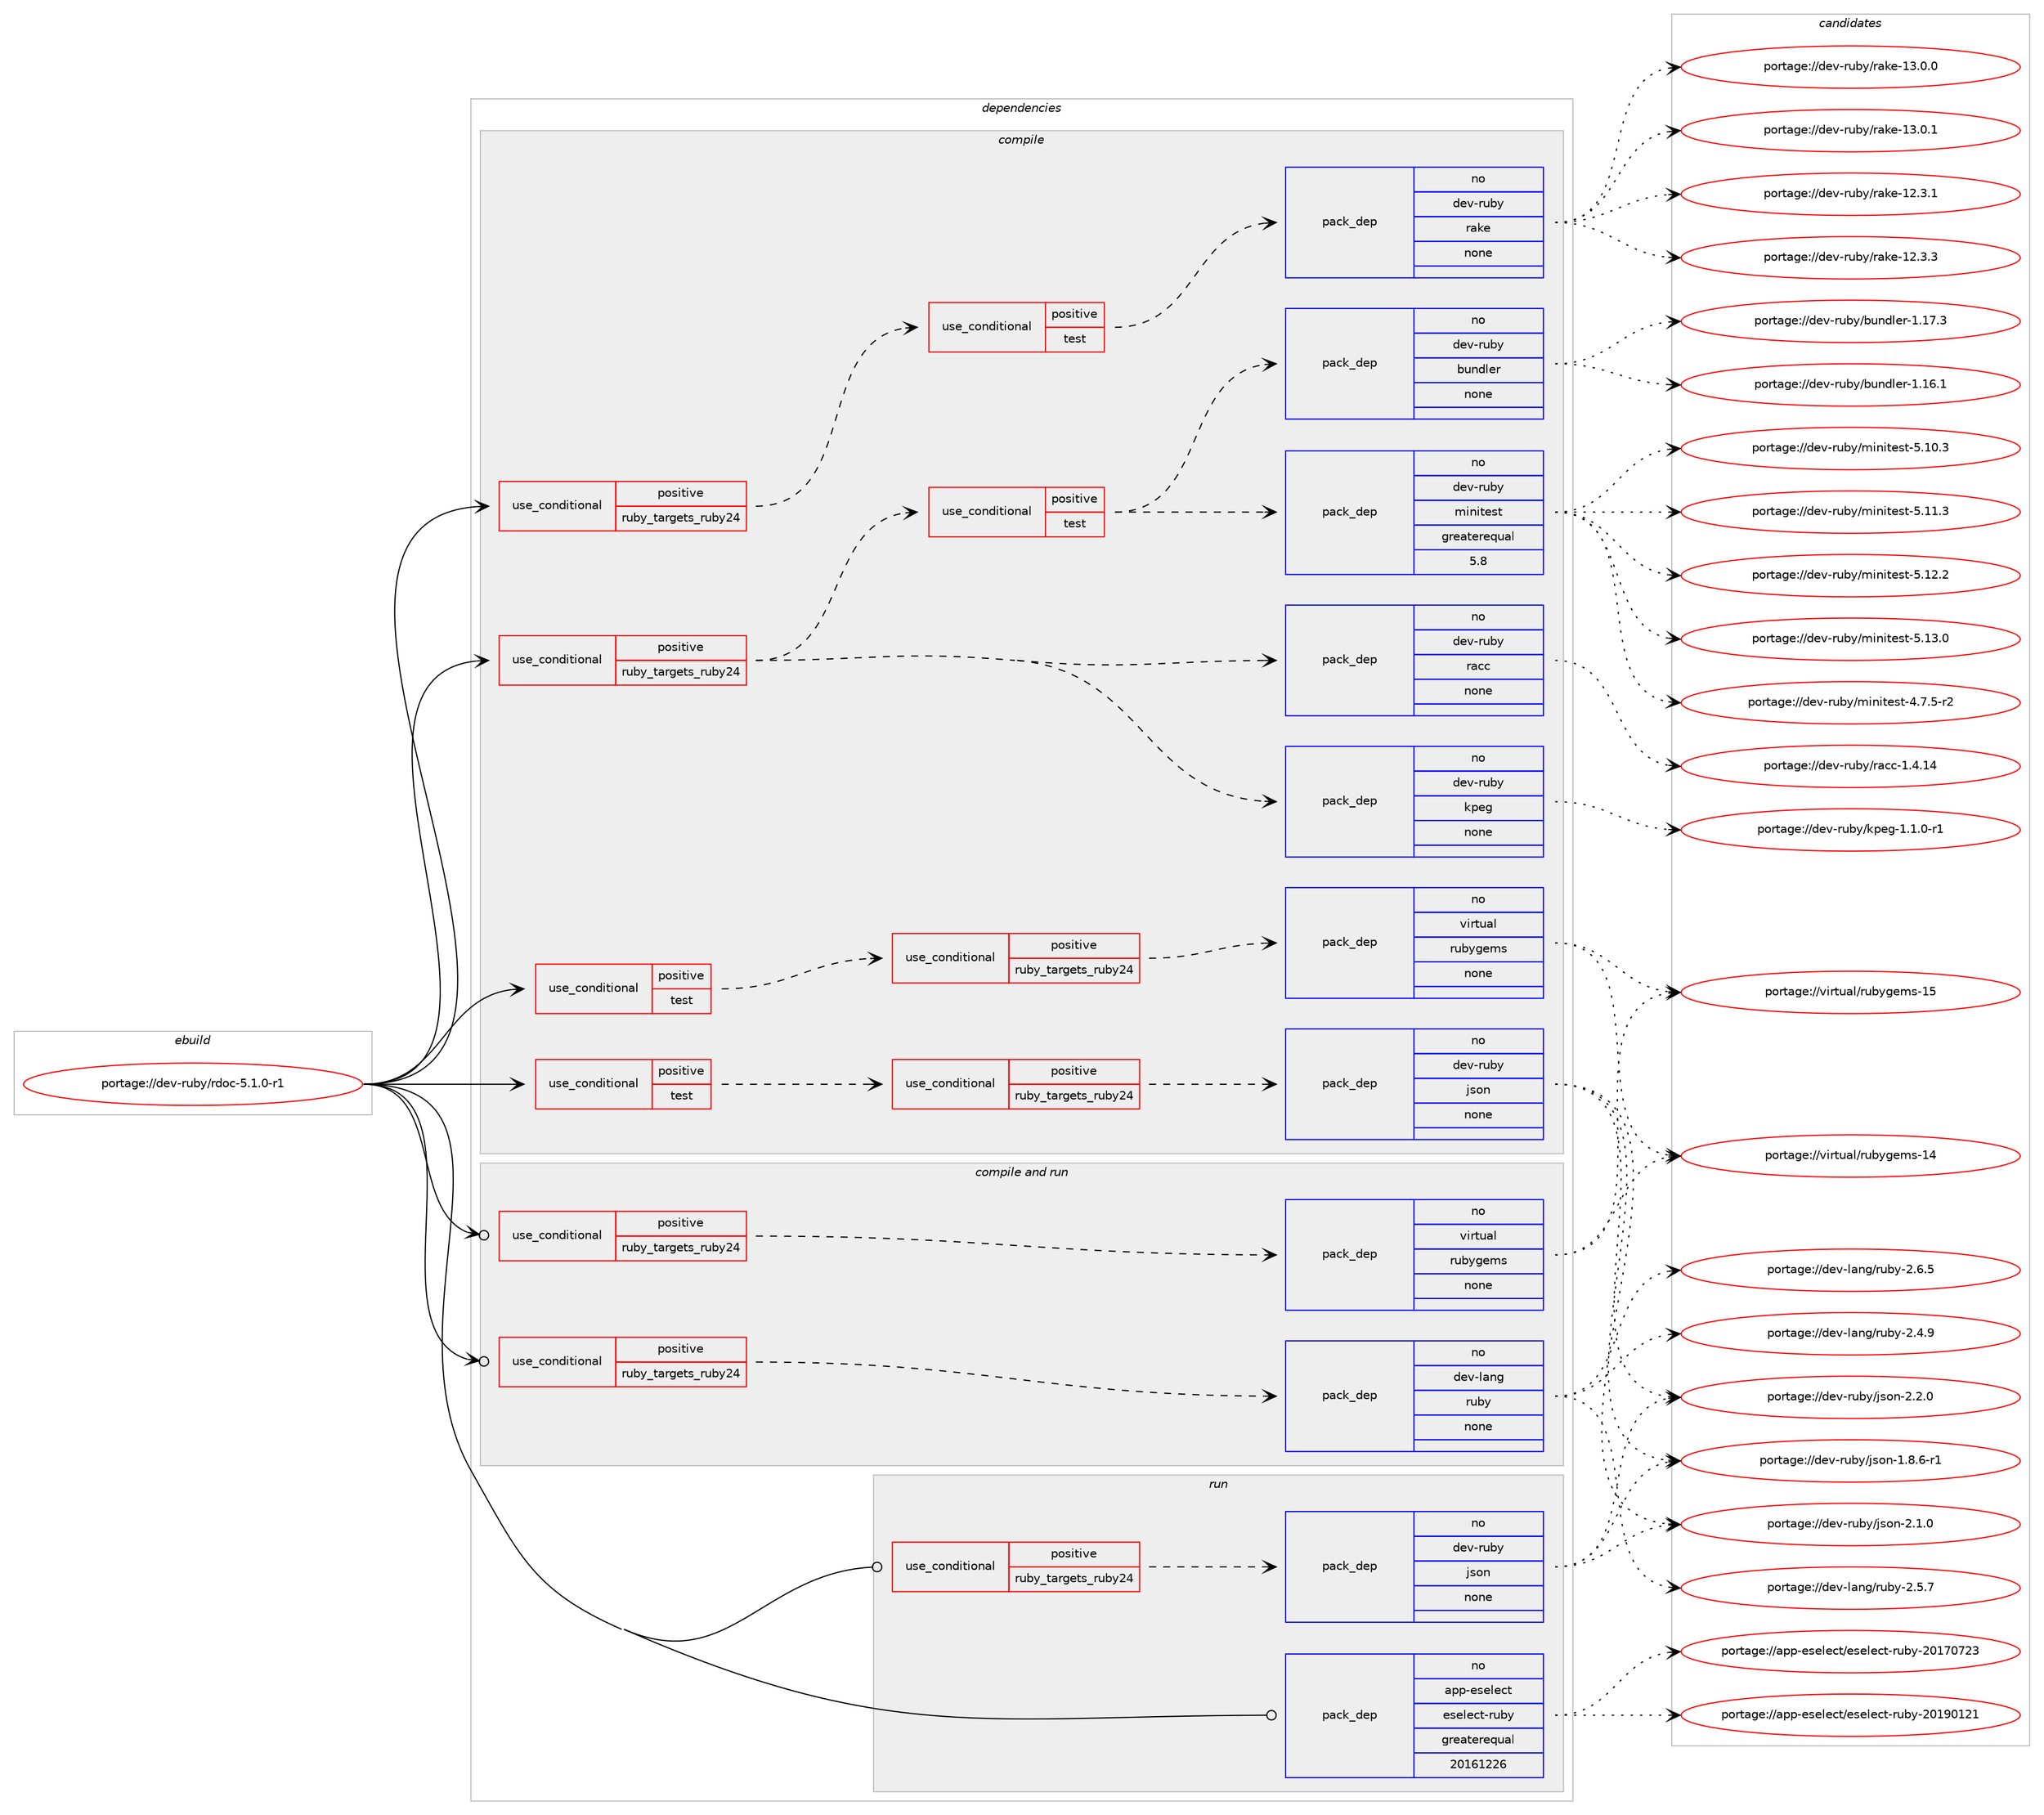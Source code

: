 digraph prolog {

# *************
# Graph options
# *************

newrank=true;
concentrate=true;
compound=true;
graph [rankdir=LR,fontname=Helvetica,fontsize=10,ranksep=1.5];#, ranksep=2.5, nodesep=0.2];
edge  [arrowhead=vee];
node  [fontname=Helvetica,fontsize=10];

# **********
# The ebuild
# **********

subgraph cluster_leftcol {
color=gray;
rank=same;
label=<<i>ebuild</i>>;
id [label="portage://dev-ruby/rdoc-5.1.0-r1", color=red, width=4, href="../dev-ruby/rdoc-5.1.0-r1.svg"];
}

# ****************
# The dependencies
# ****************

subgraph cluster_midcol {
color=gray;
label=<<i>dependencies</i>>;
subgraph cluster_compile {
fillcolor="#eeeeee";
style=filled;
label=<<i>compile</i>>;
subgraph cond61039 {
dependency238345 [label=<<TABLE BORDER="0" CELLBORDER="1" CELLSPACING="0" CELLPADDING="4"><TR><TD ROWSPAN="3" CELLPADDING="10">use_conditional</TD></TR><TR><TD>positive</TD></TR><TR><TD>ruby_targets_ruby24</TD></TR></TABLE>>, shape=none, color=red];
subgraph cond61040 {
dependency238346 [label=<<TABLE BORDER="0" CELLBORDER="1" CELLSPACING="0" CELLPADDING="4"><TR><TD ROWSPAN="3" CELLPADDING="10">use_conditional</TD></TR><TR><TD>positive</TD></TR><TR><TD>test</TD></TR></TABLE>>, shape=none, color=red];
subgraph pack173751 {
dependency238347 [label=<<TABLE BORDER="0" CELLBORDER="1" CELLSPACING="0" CELLPADDING="4" WIDTH="220"><TR><TD ROWSPAN="6" CELLPADDING="30">pack_dep</TD></TR><TR><TD WIDTH="110">no</TD></TR><TR><TD>dev-ruby</TD></TR><TR><TD>rake</TD></TR><TR><TD>none</TD></TR><TR><TD></TD></TR></TABLE>>, shape=none, color=blue];
}
dependency238346:e -> dependency238347:w [weight=20,style="dashed",arrowhead="vee"];
}
dependency238345:e -> dependency238346:w [weight=20,style="dashed",arrowhead="vee"];
}
id:e -> dependency238345:w [weight=20,style="solid",arrowhead="vee"];
subgraph cond61041 {
dependency238348 [label=<<TABLE BORDER="0" CELLBORDER="1" CELLSPACING="0" CELLPADDING="4"><TR><TD ROWSPAN="3" CELLPADDING="10">use_conditional</TD></TR><TR><TD>positive</TD></TR><TR><TD>ruby_targets_ruby24</TD></TR></TABLE>>, shape=none, color=red];
subgraph pack173752 {
dependency238349 [label=<<TABLE BORDER="0" CELLBORDER="1" CELLSPACING="0" CELLPADDING="4" WIDTH="220"><TR><TD ROWSPAN="6" CELLPADDING="30">pack_dep</TD></TR><TR><TD WIDTH="110">no</TD></TR><TR><TD>dev-ruby</TD></TR><TR><TD>kpeg</TD></TR><TR><TD>none</TD></TR><TR><TD></TD></TR></TABLE>>, shape=none, color=blue];
}
dependency238348:e -> dependency238349:w [weight=20,style="dashed",arrowhead="vee"];
subgraph pack173753 {
dependency238350 [label=<<TABLE BORDER="0" CELLBORDER="1" CELLSPACING="0" CELLPADDING="4" WIDTH="220"><TR><TD ROWSPAN="6" CELLPADDING="30">pack_dep</TD></TR><TR><TD WIDTH="110">no</TD></TR><TR><TD>dev-ruby</TD></TR><TR><TD>racc</TD></TR><TR><TD>none</TD></TR><TR><TD></TD></TR></TABLE>>, shape=none, color=blue];
}
dependency238348:e -> dependency238350:w [weight=20,style="dashed",arrowhead="vee"];
subgraph cond61042 {
dependency238351 [label=<<TABLE BORDER="0" CELLBORDER="1" CELLSPACING="0" CELLPADDING="4"><TR><TD ROWSPAN="3" CELLPADDING="10">use_conditional</TD></TR><TR><TD>positive</TD></TR><TR><TD>test</TD></TR></TABLE>>, shape=none, color=red];
subgraph pack173754 {
dependency238352 [label=<<TABLE BORDER="0" CELLBORDER="1" CELLSPACING="0" CELLPADDING="4" WIDTH="220"><TR><TD ROWSPAN="6" CELLPADDING="30">pack_dep</TD></TR><TR><TD WIDTH="110">no</TD></TR><TR><TD>dev-ruby</TD></TR><TR><TD>bundler</TD></TR><TR><TD>none</TD></TR><TR><TD></TD></TR></TABLE>>, shape=none, color=blue];
}
dependency238351:e -> dependency238352:w [weight=20,style="dashed",arrowhead="vee"];
subgraph pack173755 {
dependency238353 [label=<<TABLE BORDER="0" CELLBORDER="1" CELLSPACING="0" CELLPADDING="4" WIDTH="220"><TR><TD ROWSPAN="6" CELLPADDING="30">pack_dep</TD></TR><TR><TD WIDTH="110">no</TD></TR><TR><TD>dev-ruby</TD></TR><TR><TD>minitest</TD></TR><TR><TD>greaterequal</TD></TR><TR><TD>5.8</TD></TR></TABLE>>, shape=none, color=blue];
}
dependency238351:e -> dependency238353:w [weight=20,style="dashed",arrowhead="vee"];
}
dependency238348:e -> dependency238351:w [weight=20,style="dashed",arrowhead="vee"];
}
id:e -> dependency238348:w [weight=20,style="solid",arrowhead="vee"];
subgraph cond61043 {
dependency238354 [label=<<TABLE BORDER="0" CELLBORDER="1" CELLSPACING="0" CELLPADDING="4"><TR><TD ROWSPAN="3" CELLPADDING="10">use_conditional</TD></TR><TR><TD>positive</TD></TR><TR><TD>test</TD></TR></TABLE>>, shape=none, color=red];
subgraph cond61044 {
dependency238355 [label=<<TABLE BORDER="0" CELLBORDER="1" CELLSPACING="0" CELLPADDING="4"><TR><TD ROWSPAN="3" CELLPADDING="10">use_conditional</TD></TR><TR><TD>positive</TD></TR><TR><TD>ruby_targets_ruby24</TD></TR></TABLE>>, shape=none, color=red];
subgraph pack173756 {
dependency238356 [label=<<TABLE BORDER="0" CELLBORDER="1" CELLSPACING="0" CELLPADDING="4" WIDTH="220"><TR><TD ROWSPAN="6" CELLPADDING="30">pack_dep</TD></TR><TR><TD WIDTH="110">no</TD></TR><TR><TD>dev-ruby</TD></TR><TR><TD>json</TD></TR><TR><TD>none</TD></TR><TR><TD></TD></TR></TABLE>>, shape=none, color=blue];
}
dependency238355:e -> dependency238356:w [weight=20,style="dashed",arrowhead="vee"];
}
dependency238354:e -> dependency238355:w [weight=20,style="dashed",arrowhead="vee"];
}
id:e -> dependency238354:w [weight=20,style="solid",arrowhead="vee"];
subgraph cond61045 {
dependency238357 [label=<<TABLE BORDER="0" CELLBORDER="1" CELLSPACING="0" CELLPADDING="4"><TR><TD ROWSPAN="3" CELLPADDING="10">use_conditional</TD></TR><TR><TD>positive</TD></TR><TR><TD>test</TD></TR></TABLE>>, shape=none, color=red];
subgraph cond61046 {
dependency238358 [label=<<TABLE BORDER="0" CELLBORDER="1" CELLSPACING="0" CELLPADDING="4"><TR><TD ROWSPAN="3" CELLPADDING="10">use_conditional</TD></TR><TR><TD>positive</TD></TR><TR><TD>ruby_targets_ruby24</TD></TR></TABLE>>, shape=none, color=red];
subgraph pack173757 {
dependency238359 [label=<<TABLE BORDER="0" CELLBORDER="1" CELLSPACING="0" CELLPADDING="4" WIDTH="220"><TR><TD ROWSPAN="6" CELLPADDING="30">pack_dep</TD></TR><TR><TD WIDTH="110">no</TD></TR><TR><TD>virtual</TD></TR><TR><TD>rubygems</TD></TR><TR><TD>none</TD></TR><TR><TD></TD></TR></TABLE>>, shape=none, color=blue];
}
dependency238358:e -> dependency238359:w [weight=20,style="dashed",arrowhead="vee"];
}
dependency238357:e -> dependency238358:w [weight=20,style="dashed",arrowhead="vee"];
}
id:e -> dependency238357:w [weight=20,style="solid",arrowhead="vee"];
}
subgraph cluster_compileandrun {
fillcolor="#eeeeee";
style=filled;
label=<<i>compile and run</i>>;
subgraph cond61047 {
dependency238360 [label=<<TABLE BORDER="0" CELLBORDER="1" CELLSPACING="0" CELLPADDING="4"><TR><TD ROWSPAN="3" CELLPADDING="10">use_conditional</TD></TR><TR><TD>positive</TD></TR><TR><TD>ruby_targets_ruby24</TD></TR></TABLE>>, shape=none, color=red];
subgraph pack173758 {
dependency238361 [label=<<TABLE BORDER="0" CELLBORDER="1" CELLSPACING="0" CELLPADDING="4" WIDTH="220"><TR><TD ROWSPAN="6" CELLPADDING="30">pack_dep</TD></TR><TR><TD WIDTH="110">no</TD></TR><TR><TD>dev-lang</TD></TR><TR><TD>ruby</TD></TR><TR><TD>none</TD></TR><TR><TD></TD></TR></TABLE>>, shape=none, color=blue];
}
dependency238360:e -> dependency238361:w [weight=20,style="dashed",arrowhead="vee"];
}
id:e -> dependency238360:w [weight=20,style="solid",arrowhead="odotvee"];
subgraph cond61048 {
dependency238362 [label=<<TABLE BORDER="0" CELLBORDER="1" CELLSPACING="0" CELLPADDING="4"><TR><TD ROWSPAN="3" CELLPADDING="10">use_conditional</TD></TR><TR><TD>positive</TD></TR><TR><TD>ruby_targets_ruby24</TD></TR></TABLE>>, shape=none, color=red];
subgraph pack173759 {
dependency238363 [label=<<TABLE BORDER="0" CELLBORDER="1" CELLSPACING="0" CELLPADDING="4" WIDTH="220"><TR><TD ROWSPAN="6" CELLPADDING="30">pack_dep</TD></TR><TR><TD WIDTH="110">no</TD></TR><TR><TD>virtual</TD></TR><TR><TD>rubygems</TD></TR><TR><TD>none</TD></TR><TR><TD></TD></TR></TABLE>>, shape=none, color=blue];
}
dependency238362:e -> dependency238363:w [weight=20,style="dashed",arrowhead="vee"];
}
id:e -> dependency238362:w [weight=20,style="solid",arrowhead="odotvee"];
}
subgraph cluster_run {
fillcolor="#eeeeee";
style=filled;
label=<<i>run</i>>;
subgraph cond61049 {
dependency238364 [label=<<TABLE BORDER="0" CELLBORDER="1" CELLSPACING="0" CELLPADDING="4"><TR><TD ROWSPAN="3" CELLPADDING="10">use_conditional</TD></TR><TR><TD>positive</TD></TR><TR><TD>ruby_targets_ruby24</TD></TR></TABLE>>, shape=none, color=red];
subgraph pack173760 {
dependency238365 [label=<<TABLE BORDER="0" CELLBORDER="1" CELLSPACING="0" CELLPADDING="4" WIDTH="220"><TR><TD ROWSPAN="6" CELLPADDING="30">pack_dep</TD></TR><TR><TD WIDTH="110">no</TD></TR><TR><TD>dev-ruby</TD></TR><TR><TD>json</TD></TR><TR><TD>none</TD></TR><TR><TD></TD></TR></TABLE>>, shape=none, color=blue];
}
dependency238364:e -> dependency238365:w [weight=20,style="dashed",arrowhead="vee"];
}
id:e -> dependency238364:w [weight=20,style="solid",arrowhead="odot"];
subgraph pack173761 {
dependency238366 [label=<<TABLE BORDER="0" CELLBORDER="1" CELLSPACING="0" CELLPADDING="4" WIDTH="220"><TR><TD ROWSPAN="6" CELLPADDING="30">pack_dep</TD></TR><TR><TD WIDTH="110">no</TD></TR><TR><TD>app-eselect</TD></TR><TR><TD>eselect-ruby</TD></TR><TR><TD>greaterequal</TD></TR><TR><TD>20161226</TD></TR></TABLE>>, shape=none, color=blue];
}
id:e -> dependency238366:w [weight=20,style="solid",arrowhead="odot"];
}
}

# **************
# The candidates
# **************

subgraph cluster_choices {
rank=same;
color=gray;
label=<<i>candidates</i>>;

subgraph choice173751 {
color=black;
nodesep=1;
choiceportage1001011184511411798121471149710710145495046514649 [label="portage://dev-ruby/rake-12.3.1", color=red, width=4,href="../dev-ruby/rake-12.3.1.svg"];
choiceportage1001011184511411798121471149710710145495046514651 [label="portage://dev-ruby/rake-12.3.3", color=red, width=4,href="../dev-ruby/rake-12.3.3.svg"];
choiceportage1001011184511411798121471149710710145495146484648 [label="portage://dev-ruby/rake-13.0.0", color=red, width=4,href="../dev-ruby/rake-13.0.0.svg"];
choiceportage1001011184511411798121471149710710145495146484649 [label="portage://dev-ruby/rake-13.0.1", color=red, width=4,href="../dev-ruby/rake-13.0.1.svg"];
dependency238347:e -> choiceportage1001011184511411798121471149710710145495046514649:w [style=dotted,weight="100"];
dependency238347:e -> choiceportage1001011184511411798121471149710710145495046514651:w [style=dotted,weight="100"];
dependency238347:e -> choiceportage1001011184511411798121471149710710145495146484648:w [style=dotted,weight="100"];
dependency238347:e -> choiceportage1001011184511411798121471149710710145495146484649:w [style=dotted,weight="100"];
}
subgraph choice173752 {
color=black;
nodesep=1;
choiceportage1001011184511411798121471071121011034549464946484511449 [label="portage://dev-ruby/kpeg-1.1.0-r1", color=red, width=4,href="../dev-ruby/kpeg-1.1.0-r1.svg"];
dependency238349:e -> choiceportage1001011184511411798121471071121011034549464946484511449:w [style=dotted,weight="100"];
}
subgraph choice173753 {
color=black;
nodesep=1;
choiceportage10010111845114117981214711497999945494652464952 [label="portage://dev-ruby/racc-1.4.14", color=red, width=4,href="../dev-ruby/racc-1.4.14.svg"];
dependency238350:e -> choiceportage10010111845114117981214711497999945494652464952:w [style=dotted,weight="100"];
}
subgraph choice173754 {
color=black;
nodesep=1;
choiceportage1001011184511411798121479811711010010810111445494649544649 [label="portage://dev-ruby/bundler-1.16.1", color=red, width=4,href="../dev-ruby/bundler-1.16.1.svg"];
choiceportage1001011184511411798121479811711010010810111445494649554651 [label="portage://dev-ruby/bundler-1.17.3", color=red, width=4,href="../dev-ruby/bundler-1.17.3.svg"];
dependency238352:e -> choiceportage1001011184511411798121479811711010010810111445494649544649:w [style=dotted,weight="100"];
dependency238352:e -> choiceportage1001011184511411798121479811711010010810111445494649554651:w [style=dotted,weight="100"];
}
subgraph choice173755 {
color=black;
nodesep=1;
choiceportage1001011184511411798121471091051101051161011151164552465546534511450 [label="portage://dev-ruby/minitest-4.7.5-r2", color=red, width=4,href="../dev-ruby/minitest-4.7.5-r2.svg"];
choiceportage10010111845114117981214710910511010511610111511645534649484651 [label="portage://dev-ruby/minitest-5.10.3", color=red, width=4,href="../dev-ruby/minitest-5.10.3.svg"];
choiceportage10010111845114117981214710910511010511610111511645534649494651 [label="portage://dev-ruby/minitest-5.11.3", color=red, width=4,href="../dev-ruby/minitest-5.11.3.svg"];
choiceportage10010111845114117981214710910511010511610111511645534649504650 [label="portage://dev-ruby/minitest-5.12.2", color=red, width=4,href="../dev-ruby/minitest-5.12.2.svg"];
choiceportage10010111845114117981214710910511010511610111511645534649514648 [label="portage://dev-ruby/minitest-5.13.0", color=red, width=4,href="../dev-ruby/minitest-5.13.0.svg"];
dependency238353:e -> choiceportage1001011184511411798121471091051101051161011151164552465546534511450:w [style=dotted,weight="100"];
dependency238353:e -> choiceportage10010111845114117981214710910511010511610111511645534649484651:w [style=dotted,weight="100"];
dependency238353:e -> choiceportage10010111845114117981214710910511010511610111511645534649494651:w [style=dotted,weight="100"];
dependency238353:e -> choiceportage10010111845114117981214710910511010511610111511645534649504650:w [style=dotted,weight="100"];
dependency238353:e -> choiceportage10010111845114117981214710910511010511610111511645534649514648:w [style=dotted,weight="100"];
}
subgraph choice173756 {
color=black;
nodesep=1;
choiceportage1001011184511411798121471061151111104549465646544511449 [label="portage://dev-ruby/json-1.8.6-r1", color=red, width=4,href="../dev-ruby/json-1.8.6-r1.svg"];
choiceportage100101118451141179812147106115111110455046494648 [label="portage://dev-ruby/json-2.1.0", color=red, width=4,href="../dev-ruby/json-2.1.0.svg"];
choiceportage100101118451141179812147106115111110455046504648 [label="portage://dev-ruby/json-2.2.0", color=red, width=4,href="../dev-ruby/json-2.2.0.svg"];
dependency238356:e -> choiceportage1001011184511411798121471061151111104549465646544511449:w [style=dotted,weight="100"];
dependency238356:e -> choiceportage100101118451141179812147106115111110455046494648:w [style=dotted,weight="100"];
dependency238356:e -> choiceportage100101118451141179812147106115111110455046504648:w [style=dotted,weight="100"];
}
subgraph choice173757 {
color=black;
nodesep=1;
choiceportage118105114116117971084711411798121103101109115454952 [label="portage://virtual/rubygems-14", color=red, width=4,href="../virtual/rubygems-14.svg"];
choiceportage118105114116117971084711411798121103101109115454953 [label="portage://virtual/rubygems-15", color=red, width=4,href="../virtual/rubygems-15.svg"];
dependency238359:e -> choiceportage118105114116117971084711411798121103101109115454952:w [style=dotted,weight="100"];
dependency238359:e -> choiceportage118105114116117971084711411798121103101109115454953:w [style=dotted,weight="100"];
}
subgraph choice173758 {
color=black;
nodesep=1;
choiceportage10010111845108971101034711411798121455046524657 [label="portage://dev-lang/ruby-2.4.9", color=red, width=4,href="../dev-lang/ruby-2.4.9.svg"];
choiceportage10010111845108971101034711411798121455046534655 [label="portage://dev-lang/ruby-2.5.7", color=red, width=4,href="../dev-lang/ruby-2.5.7.svg"];
choiceportage10010111845108971101034711411798121455046544653 [label="portage://dev-lang/ruby-2.6.5", color=red, width=4,href="../dev-lang/ruby-2.6.5.svg"];
dependency238361:e -> choiceportage10010111845108971101034711411798121455046524657:w [style=dotted,weight="100"];
dependency238361:e -> choiceportage10010111845108971101034711411798121455046534655:w [style=dotted,weight="100"];
dependency238361:e -> choiceportage10010111845108971101034711411798121455046544653:w [style=dotted,weight="100"];
}
subgraph choice173759 {
color=black;
nodesep=1;
choiceportage118105114116117971084711411798121103101109115454952 [label="portage://virtual/rubygems-14", color=red, width=4,href="../virtual/rubygems-14.svg"];
choiceportage118105114116117971084711411798121103101109115454953 [label="portage://virtual/rubygems-15", color=red, width=4,href="../virtual/rubygems-15.svg"];
dependency238363:e -> choiceportage118105114116117971084711411798121103101109115454952:w [style=dotted,weight="100"];
dependency238363:e -> choiceportage118105114116117971084711411798121103101109115454953:w [style=dotted,weight="100"];
}
subgraph choice173760 {
color=black;
nodesep=1;
choiceportage1001011184511411798121471061151111104549465646544511449 [label="portage://dev-ruby/json-1.8.6-r1", color=red, width=4,href="../dev-ruby/json-1.8.6-r1.svg"];
choiceportage100101118451141179812147106115111110455046494648 [label="portage://dev-ruby/json-2.1.0", color=red, width=4,href="../dev-ruby/json-2.1.0.svg"];
choiceportage100101118451141179812147106115111110455046504648 [label="portage://dev-ruby/json-2.2.0", color=red, width=4,href="../dev-ruby/json-2.2.0.svg"];
dependency238365:e -> choiceportage1001011184511411798121471061151111104549465646544511449:w [style=dotted,weight="100"];
dependency238365:e -> choiceportage100101118451141179812147106115111110455046494648:w [style=dotted,weight="100"];
dependency238365:e -> choiceportage100101118451141179812147106115111110455046504648:w [style=dotted,weight="100"];
}
subgraph choice173761 {
color=black;
nodesep=1;
choiceportage97112112451011151011081019911647101115101108101991164511411798121455048495548555051 [label="portage://app-eselect/eselect-ruby-20170723", color=red, width=4,href="../app-eselect/eselect-ruby-20170723.svg"];
choiceportage97112112451011151011081019911647101115101108101991164511411798121455048495748495049 [label="portage://app-eselect/eselect-ruby-20190121", color=red, width=4,href="../app-eselect/eselect-ruby-20190121.svg"];
dependency238366:e -> choiceportage97112112451011151011081019911647101115101108101991164511411798121455048495548555051:w [style=dotted,weight="100"];
dependency238366:e -> choiceportage97112112451011151011081019911647101115101108101991164511411798121455048495748495049:w [style=dotted,weight="100"];
}
}

}

